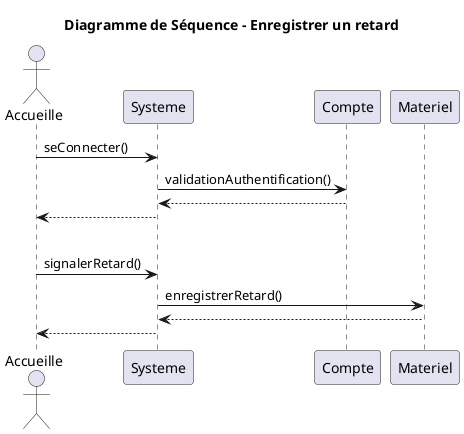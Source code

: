 @startuml
title Diagramme de Séquence - Enregistrer un retard
actor Accueille
participant Systeme
participant Compte
participant Materiel

'Connexion à un compte'
Accueille -> Systeme: seConnecter()
Systeme -> Compte: validationAuthentification()
return
Systeme --> Accueille

'Séparation'
|||

'Accueille'
Accueille -> Systeme: signalerRetard()
Systeme -> Materiel: enregistrerRetard()
return
Systeme --> Accueille

@enduml